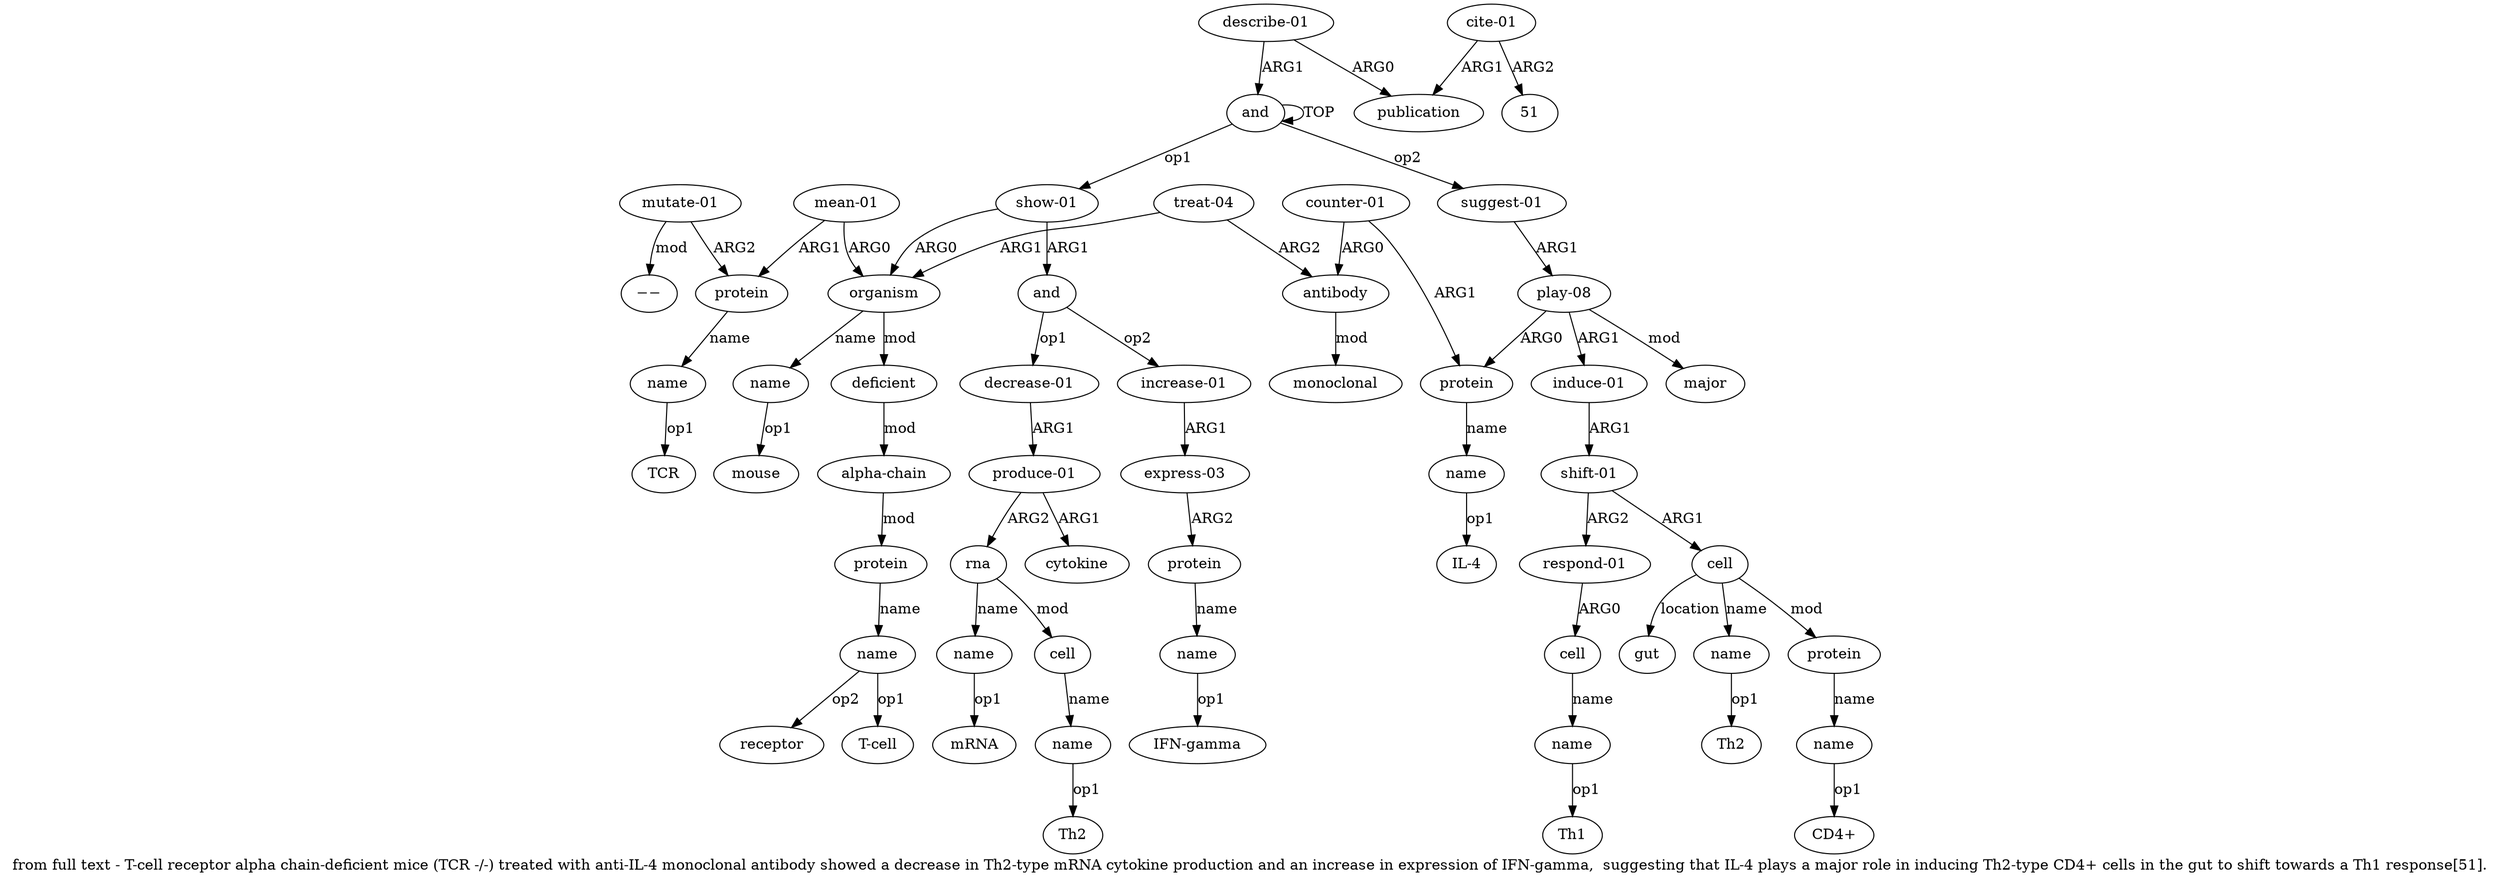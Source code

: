 digraph  {
	graph [label="from full text - T-cell receptor alpha chain-deficient mice (TCR -/-) treated with anti-IL-4 monoclonal antibody showed a decrease \
in Th2-type mRNA cytokine production and an increase in expression of IFN-gamma,  suggesting that IL-4 plays a major role in inducing \
Th2-type CD4+ cells in the gut to shift towards a Th1 response[51]."];
	node [label="\N"];
	a20	 [color=black,
		gold_ind=20,
		gold_label=rna,
		label=rna,
		test_ind=20,
		test_label=rna];
	a21	 [color=black,
		gold_ind=21,
		gold_label=name,
		label=name,
		test_ind=21,
		test_label=name];
	a20 -> a21 [key=0,
	color=black,
	gold_label=name,
	label=name,
	test_label=name];
a22 [color=black,
	gold_ind=22,
	gold_label=cell,
	label=cell,
	test_ind=22,
	test_label=cell];
a20 -> a22 [key=0,
color=black,
gold_label=mod,
label=mod,
test_label=mod];
"a21 mRNA" [color=black,
gold_ind=-1,
gold_label=mRNA,
label=mRNA,
test_ind=-1,
test_label=mRNA];
a21 -> "a21 mRNA" [key=0,
color=black,
gold_label=op1,
label=op1,
test_label=op1];
a23 [color=black,
gold_ind=23,
gold_label=name,
label=name,
test_ind=23,
test_label=name];
a22 -> a23 [key=0,
color=black,
gold_label=name,
label=name,
test_label=name];
"a23 Th2" [color=black,
gold_ind=-1,
gold_label=Th2,
label=Th2,
test_ind=-1,
test_label=Th2];
a23 -> "a23 Th2" [key=0,
color=black,
gold_label=op1,
label=op1,
test_label=op1];
a24 [color=black,
gold_ind=24,
gold_label="increase-01",
label="increase-01",
test_ind=24,
test_label="increase-01"];
a25 [color=black,
gold_ind=25,
gold_label="express-03",
label="express-03",
test_ind=25,
test_label="express-03"];
a24 -> a25 [key=0,
color=black,
gold_label=ARG1,
label=ARG1,
test_label=ARG1];
a26 [color=black,
gold_ind=26,
gold_label=protein,
label=protein,
test_ind=26,
test_label=protein];
a25 -> a26 [key=0,
color=black,
gold_label=ARG2,
label=ARG2,
test_label=ARG2];
a27 [color=black,
gold_ind=27,
gold_label=name,
label=name,
test_ind=27,
test_label=name];
a26 -> a27 [key=0,
color=black,
gold_label=name,
label=name,
test_label=name];
"a27 IFN-gamma" [color=black,
gold_ind=-1,
gold_label="IFN-gamma",
label="IFN-gamma",
test_ind=-1,
test_label="IFN-gamma"];
a27 -> "a27 IFN-gamma" [key=0,
color=black,
gold_label=op1,
label=op1,
test_label=op1];
a28 [color=black,
gold_ind=28,
gold_label="suggest-01",
label="suggest-01",
test_ind=28,
test_label="suggest-01"];
a29 [color=black,
gold_ind=29,
gold_label="play-08",
label="play-08",
test_ind=29,
test_label="play-08"];
a28 -> a29 [key=0,
color=black,
gold_label=ARG1,
label=ARG1,
test_label=ARG1];
a30 [color=black,
gold_ind=30,
gold_label=protein,
label=protein,
test_ind=30,
test_label=protein];
a29 -> a30 [key=0,
color=black,
gold_label=ARG0,
label=ARG0,
test_label=ARG0];
a32 [color=black,
gold_ind=32,
gold_label="induce-01",
label="induce-01",
test_ind=32,
test_label="induce-01"];
a29 -> a32 [key=0,
color=black,
gold_label=ARG1,
label=ARG1,
test_label=ARG1];
a42 [color=black,
gold_ind=42,
gold_label=major,
label=major,
test_ind=42,
test_label=major];
a29 -> a42 [key=0,
color=black,
gold_label=mod,
label=mod,
test_label=mod];
a31 [color=black,
gold_ind=31,
gold_label=name,
label=name,
test_ind=31,
test_label=name];
"a31 IL-4" [color=black,
gold_ind=-1,
gold_label="IL-4",
label="IL-4",
test_ind=-1,
test_label="IL-4"];
a31 -> "a31 IL-4" [key=0,
color=black,
gold_label=op1,
label=op1,
test_label=op1];
"a45 51" [color=black,
gold_ind=-1,
gold_label=51,
label=51,
test_ind=-1,
test_label=51];
"a38 CD4+" [color=black,
gold_ind=-1,
gold_label="CD4+",
label="CD4+",
test_ind=-1,
test_label="CD4+"];
a30 -> a31 [key=0,
color=black,
gold_label=name,
label=name,
test_label=name];
"a7 T-cell" [color=black,
gold_ind=-1,
gold_label="T-cell",
label="T-cell",
test_ind=-1,
test_label="T-cell"];
a37 [color=black,
gold_ind=37,
gold_label=protein,
label=protein,
test_ind=37,
test_label=protein];
a38 [color=black,
gold_ind=38,
gold_label=name,
label=name,
test_ind=38,
test_label=name];
a37 -> a38 [key=0,
color=black,
gold_label=name,
label=name,
test_label=name];
a36 [color=black,
gold_ind=36,
gold_label=gut,
label=gut,
test_ind=36,
test_label=gut];
a33 [color=black,
gold_ind=33,
gold_label="shift-01",
label="shift-01",
test_ind=33,
test_label="shift-01"];
a34 [color=black,
gold_ind=34,
gold_label=cell,
label=cell,
test_ind=34,
test_label=cell];
a33 -> a34 [key=0,
color=black,
gold_label=ARG1,
label=ARG1,
test_label=ARG1];
a39 [color=black,
gold_ind=39,
gold_label="respond-01",
label="respond-01",
test_ind=39,
test_label="respond-01"];
a33 -> a39 [key=0,
color=black,
gold_label=ARG2,
label=ARG2,
test_label=ARG2];
a35 [color=black,
gold_ind=35,
gold_label=name,
label=name,
test_ind=35,
test_label=name];
"a35 Th2" [color=black,
gold_ind=-1,
gold_label=Th2,
label=Th2,
test_ind=-1,
test_label=Th2];
a35 -> "a35 Th2" [key=0,
color=black,
gold_label=op1,
label=op1,
test_label=op1];
a34 -> a37 [key=0,
color=black,
gold_label=mod,
label=mod,
test_label=mod];
a34 -> a36 [key=0,
color=black,
gold_label=location,
label=location,
test_label=location];
a34 -> a35 [key=0,
color=black,
gold_label=name,
label=name,
test_label=name];
"a3 mouse" [color=black,
gold_ind=-1,
gold_label=mouse,
label=mouse,
test_ind=-1,
test_label=mouse];
"a41 Th1" [color=black,
gold_ind=-1,
gold_label=Th1,
label=Th1,
test_ind=-1,
test_label=Th1];
"a15 −−" [color=black,
gold_ind=-1,
gold_label=−−,
label=−−,
test_ind=-1,
test_label=−−];
"a7 receptor" [color=black,
gold_ind=-1,
gold_label=receptor,
label=receptor,
test_ind=-1,
test_label=receptor];
a32 -> a33 [key=0,
color=black,
gold_label=ARG1,
label=ARG1,
test_label=ARG1];
a15 [color=black,
gold_ind=15,
gold_label="mutate-01",
label="mutate-01",
test_ind=15,
test_label="mutate-01"];
a15 -> "a15 −−" [key=0,
color=black,
gold_label=mod,
label=mod,
test_label=mod];
a13 [color=black,
gold_ind=13,
gold_label=protein,
label=protein,
test_ind=13,
test_label=protein];
a15 -> a13 [key=0,
color=black,
gold_label=ARG2,
label=ARG2,
test_label=ARG2];
a14 [color=black,
gold_ind=14,
gold_label=name,
label=name,
test_ind=14,
test_label=name];
"a14 TCR" [color=black,
gold_ind=-1,
gold_label=TCR,
label=TCR,
test_ind=-1,
test_label=TCR];
a14 -> "a14 TCR" [key=0,
color=black,
gold_label=op1,
label=op1,
test_label=op1];
a17 [color=black,
gold_ind=17,
gold_label="decrease-01",
label="decrease-01",
test_ind=17,
test_label="decrease-01"];
a18 [color=black,
gold_ind=18,
gold_label="produce-01",
label="produce-01",
test_ind=18,
test_label="produce-01"];
a17 -> a18 [key=0,
color=black,
gold_label=ARG1,
label=ARG1,
test_label=ARG1];
a16 [color=black,
gold_ind=16,
gold_label=and,
label=and,
test_ind=16,
test_label=and];
a16 -> a24 [key=0,
color=black,
gold_label=op2,
label=op2,
test_label=op2];
a16 -> a17 [key=0,
color=black,
gold_label=op1,
label=op1,
test_label=op1];
a11 [color=black,
gold_ind=11,
gold_label="counter-01",
label="counter-01",
test_ind=11,
test_label="counter-01"];
a11 -> a30 [key=0,
color=black,
gold_label=ARG1,
label=ARG1,
test_label=ARG1];
a9 [color=black,
gold_ind=9,
gold_label=antibody,
label=antibody,
test_ind=9,
test_label=antibody];
a11 -> a9 [key=0,
color=black,
gold_label=ARG0,
label=ARG0,
test_label=ARG0];
a10 [color=black,
gold_ind=10,
gold_label=monoclonal,
label=monoclonal,
test_ind=10,
test_label=monoclonal];
a13 -> a14 [key=0,
color=black,
gold_label=name,
label=name,
test_label=name];
a12 [color=black,
gold_ind=12,
gold_label="mean-01",
label="mean-01",
test_ind=12,
test_label="mean-01"];
a12 -> a13 [key=0,
color=black,
gold_label=ARG1,
label=ARG1,
test_label=ARG1];
a2 [color=black,
gold_ind=2,
gold_label=organism,
label=organism,
test_ind=2,
test_label=organism];
a12 -> a2 [key=0,
color=black,
gold_label=ARG0,
label=ARG0,
test_label=ARG0];
a40 [color=black,
gold_ind=40,
gold_label=cell,
label=cell,
test_ind=40,
test_label=cell];
a39 -> a40 [key=0,
color=black,
gold_label=ARG0,
label=ARG0,
test_label=ARG0];
a38 -> "a38 CD4+" [key=0,
color=black,
gold_label=op1,
label=op1,
test_label=op1];
a19 [color=black,
gold_ind=19,
gold_label=cytokine,
label=cytokine,
test_ind=19,
test_label=cytokine];
a18 -> a20 [key=0,
color=black,
gold_label=ARG2,
label=ARG2,
test_label=ARG2];
a18 -> a19 [key=0,
color=black,
gold_label=ARG1,
label=ARG1,
test_label=ARG1];
a1 [color=black,
gold_ind=1,
gold_label="show-01",
label="show-01",
test_ind=1,
test_label="show-01"];
a1 -> a16 [key=0,
color=black,
gold_label=ARG1,
label=ARG1,
test_label=ARG1];
a1 -> a2 [key=0,
color=black,
gold_label=ARG0,
label=ARG0,
test_label=ARG0];
a0 [color=black,
gold_ind=0,
gold_label=and,
label=and,
test_ind=0,
test_label=and];
a0 -> a28 [key=0,
color=black,
gold_label=op2,
label=op2,
test_label=op2];
a0 -> a1 [key=0,
color=black,
gold_label=op1,
label=op1,
test_label=op1];
a0 -> a0 [key=0,
color=black,
gold_label=TOP,
label=TOP,
test_label=TOP];
a3 [color=black,
gold_ind=3,
gold_label=name,
label=name,
test_ind=3,
test_label=name];
a3 -> "a3 mouse" [key=0,
color=black,
gold_label=op1,
label=op1,
test_label=op1];
a2 -> a3 [key=0,
color=black,
gold_label=name,
label=name,
test_label=name];
a4 [color=black,
gold_ind=4,
gold_label=deficient,
label=deficient,
test_ind=4,
test_label=deficient];
a2 -> a4 [key=0,
color=black,
gold_label=mod,
label=mod,
test_label=mod];
a5 [color=black,
gold_ind=5,
gold_label="alpha-chain",
label="alpha-chain",
test_ind=5,
test_label="alpha-chain"];
a6 [color=black,
gold_ind=6,
gold_label=protein,
label=protein,
test_ind=6,
test_label=protein];
a5 -> a6 [key=0,
color=black,
gold_label=mod,
label=mod,
test_label=mod];
a4 -> a5 [key=0,
color=black,
gold_label=mod,
label=mod,
test_label=mod];
a7 [color=black,
gold_ind=7,
gold_label=name,
label=name,
test_ind=7,
test_label=name];
a7 -> "a7 T-cell" [key=0,
color=black,
gold_label=op1,
label=op1,
test_label=op1];
a7 -> "a7 receptor" [key=0,
color=black,
gold_label=op2,
label=op2,
test_label=op2];
a6 -> a7 [key=0,
color=black,
gold_label=name,
label=name,
test_label=name];
a9 -> a10 [key=0,
color=black,
gold_label=mod,
label=mod,
test_label=mod];
a8 [color=black,
gold_ind=8,
gold_label="treat-04",
label="treat-04",
test_ind=8,
test_label="treat-04"];
a8 -> a2 [key=0,
color=black,
gold_label=ARG1,
label=ARG1,
test_label=ARG1];
a8 -> a9 [key=0,
color=black,
gold_label=ARG2,
label=ARG2,
test_label=ARG2];
a44 [color=black,
gold_ind=44,
gold_label=publication,
label=publication,
test_ind=44,
test_label=publication];
a45 [color=black,
gold_ind=45,
gold_label="cite-01",
label="cite-01",
test_ind=45,
test_label="cite-01"];
a45 -> "a45 51" [key=0,
color=black,
gold_label=ARG2,
label=ARG2,
test_label=ARG2];
a45 -> a44 [key=0,
color=black,
gold_label=ARG1,
label=ARG1,
test_label=ARG1];
a43 [color=black,
gold_ind=43,
gold_label="describe-01",
label="describe-01",
test_ind=43,
test_label="describe-01"];
a43 -> a0 [key=0,
color=black,
gold_label=ARG1,
label=ARG1,
test_label=ARG1];
a43 -> a44 [key=0,
color=black,
gold_label=ARG0,
label=ARG0,
test_label=ARG0];
a41 [color=black,
gold_ind=41,
gold_label=name,
label=name,
test_ind=41,
test_label=name];
a40 -> a41 [key=0,
color=black,
gold_label=name,
label=name,
test_label=name];
a41 -> "a41 Th1" [key=0,
color=black,
gold_label=op1,
label=op1,
test_label=op1];
}
